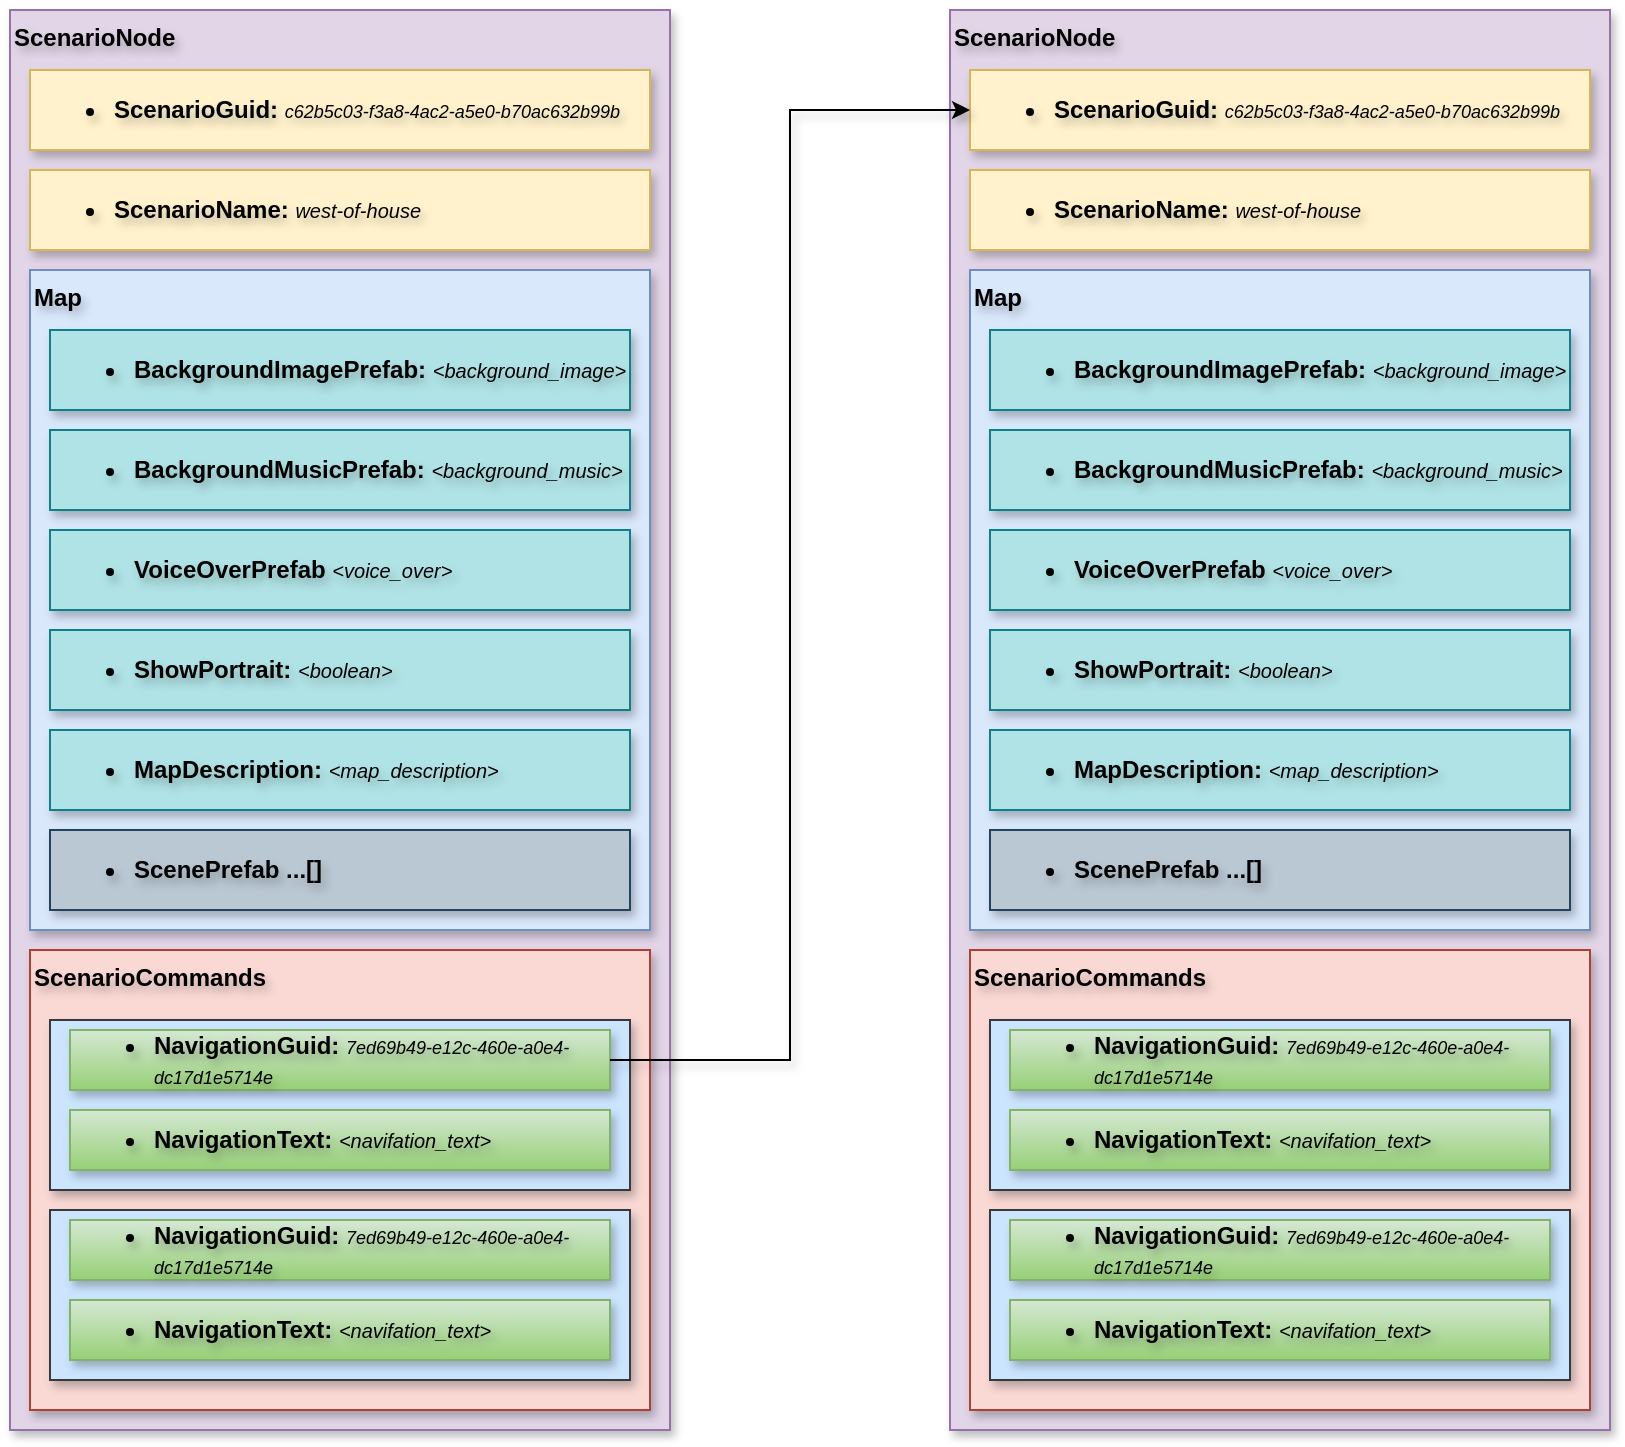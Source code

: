 <mxfile version="26.1.1">
  <diagram id="C5RBs43oDa-KdzZeNtuy" name="Page-1">
    <mxGraphModel dx="1366" dy="982" grid="1" gridSize="10" guides="1" tooltips="1" connect="1" arrows="1" fold="1" page="1" pageScale="1" pageWidth="827" pageHeight="1169" math="0" shadow="0">
      <root>
        <mxCell id="WIyWlLk6GJQsqaUBKTNV-0" />
        <mxCell id="WIyWlLk6GJQsqaUBKTNV-1" parent="WIyWlLk6GJQsqaUBKTNV-0" />
        <mxCell id="0g_71RgqN2uWxOdEB8ib-0" value="ScenarioNode" style="rounded=0;whiteSpace=wrap;html=1;shadow=1;fillColor=#e1d5e7;strokeColor=#9673a6;verticalAlign=top;align=left;fontStyle=1;textShadow=1;" vertex="1" parent="WIyWlLk6GJQsqaUBKTNV-1">
          <mxGeometry x="40" y="80" width="330" height="710" as="geometry" />
        </mxCell>
        <mxCell id="0g_71RgqN2uWxOdEB8ib-8" value="&lt;ul&gt;&lt;li&gt;&lt;b&gt;ScenarioGuid:&amp;nbsp;&lt;/b&gt;&lt;i&gt;&lt;font style=&quot;font-size: 9px;&quot;&gt;c62b5c03-f3a8-4ac2-a5e0-b70ac632b99b&lt;/font&gt;&lt;/i&gt;&lt;/li&gt;&lt;/ul&gt;" style="rounded=0;whiteSpace=wrap;html=1;shadow=1;fillColor=#fff2cc;strokeColor=#d6b656;textShadow=1;align=left;" vertex="1" parent="WIyWlLk6GJQsqaUBKTNV-1">
          <mxGeometry x="50" y="110" width="310" height="40" as="geometry" />
        </mxCell>
        <mxCell id="0g_71RgqN2uWxOdEB8ib-10" value="&lt;ul&gt;&lt;li&gt;&lt;b&gt;ScenarioName: &lt;/b&gt;&lt;font style=&quot;&quot; size=&quot;1&quot;&gt;&lt;i style=&quot;&quot;&gt;west-of-house&lt;/i&gt;&lt;/font&gt;&lt;/li&gt;&lt;/ul&gt;" style="rounded=0;whiteSpace=wrap;html=1;shadow=1;fillColor=#fff2cc;strokeColor=#d6b656;textShadow=1;align=left;" vertex="1" parent="WIyWlLk6GJQsqaUBKTNV-1">
          <mxGeometry x="50" y="160" width="310" height="40" as="geometry" />
        </mxCell>
        <mxCell id="0g_71RgqN2uWxOdEB8ib-11" value="Map" style="rounded=0;whiteSpace=wrap;html=1;fontStyle=1;textShadow=1;verticalAlign=top;align=left;shadow=1;fillColor=#dae8fc;strokeColor=#6c8ebf;" vertex="1" parent="WIyWlLk6GJQsqaUBKTNV-1">
          <mxGeometry x="50" y="210" width="310" height="330" as="geometry" />
        </mxCell>
        <mxCell id="0g_71RgqN2uWxOdEB8ib-12" value="&lt;ul&gt;&lt;li&gt;BackgroundImagePrefab: &lt;span style=&quot;font-weight: normal;&quot;&gt;&lt;font style=&quot;font-size: 10px;&quot;&gt;&lt;i&gt;&amp;lt;background_image&amp;gt;&lt;/i&gt;&lt;/font&gt;&lt;/span&gt;&lt;/li&gt;&lt;/ul&gt;" style="rounded=0;whiteSpace=wrap;html=1;shadow=1;fillColor=#b0e3e6;strokeColor=#0e8088;fontStyle=1;textShadow=1;align=left;" vertex="1" parent="WIyWlLk6GJQsqaUBKTNV-1">
          <mxGeometry x="60" y="240" width="290" height="40" as="geometry" />
        </mxCell>
        <mxCell id="0g_71RgqN2uWxOdEB8ib-13" value="&lt;ul&gt;&lt;li&gt;BackgroundMusicPrefab: &lt;span style=&quot;font-weight: normal;&quot;&gt;&lt;font style=&quot;font-size: 10px;&quot;&gt;&lt;i&gt;&amp;lt;background_music&amp;gt;&lt;/i&gt;&lt;/font&gt;&lt;/span&gt;&lt;/li&gt;&lt;/ul&gt;" style="rounded=0;whiteSpace=wrap;html=1;shadow=1;fillColor=#b0e3e6;strokeColor=#0e8088;fontStyle=1;textShadow=1;align=left;" vertex="1" parent="WIyWlLk6GJQsqaUBKTNV-1">
          <mxGeometry x="60" y="290" width="290" height="40" as="geometry" />
        </mxCell>
        <mxCell id="0g_71RgqN2uWxOdEB8ib-14" value="&lt;ul&gt;&lt;li&gt;VoiceOverPrefab&amp;nbsp;&lt;span style=&quot;font-weight: normal;&quot;&gt;&lt;font style=&quot;font-size: 10px;&quot;&gt;&lt;i&gt;&amp;lt;voice_over&amp;gt;&lt;/i&gt;&lt;/font&gt;&lt;/span&gt;&lt;/li&gt;&lt;/ul&gt;" style="rounded=0;whiteSpace=wrap;html=1;shadow=1;fillColor=#b0e3e6;strokeColor=#0e8088;fontStyle=1;textShadow=1;align=left;" vertex="1" parent="WIyWlLk6GJQsqaUBKTNV-1">
          <mxGeometry x="60" y="340" width="290" height="40" as="geometry" />
        </mxCell>
        <mxCell id="0g_71RgqN2uWxOdEB8ib-15" value="&lt;ul&gt;&lt;li&gt;ShowPortrait: &lt;span style=&quot;font-weight: normal;&quot;&gt;&lt;font style=&quot;font-size: 10px;&quot;&gt;&lt;i&gt;&amp;lt;boolean&amp;gt;&lt;/i&gt;&lt;/font&gt;&lt;/span&gt;&lt;/li&gt;&lt;/ul&gt;" style="rounded=0;whiteSpace=wrap;html=1;shadow=1;fillColor=#b0e3e6;strokeColor=#0e8088;fontStyle=1;textShadow=1;align=left;" vertex="1" parent="WIyWlLk6GJQsqaUBKTNV-1">
          <mxGeometry x="60" y="390" width="290" height="40" as="geometry" />
        </mxCell>
        <mxCell id="0g_71RgqN2uWxOdEB8ib-16" value="&lt;ul&gt;&lt;li&gt;MapDescription: &lt;span style=&quot;font-weight: normal;&quot;&gt;&lt;font style=&quot;font-size: 10px;&quot;&gt;&lt;i&gt;&amp;lt;map_description&amp;gt;&lt;/i&gt;&lt;/font&gt;&lt;/span&gt;&lt;/li&gt;&lt;/ul&gt;" style="rounded=0;whiteSpace=wrap;html=1;shadow=1;fillColor=#b0e3e6;strokeColor=#0e8088;fontStyle=1;textShadow=1;align=left;" vertex="1" parent="WIyWlLk6GJQsqaUBKTNV-1">
          <mxGeometry x="60" y="440" width="290" height="40" as="geometry" />
        </mxCell>
        <mxCell id="0g_71RgqN2uWxOdEB8ib-17" value="&lt;ul&gt;&lt;li&gt;ScenePrefab ...[]&lt;/li&gt;&lt;/ul&gt;" style="rounded=0;whiteSpace=wrap;html=1;shadow=1;fillColor=#bac8d3;strokeColor=#23445d;fontStyle=1;textShadow=1;align=left;" vertex="1" parent="WIyWlLk6GJQsqaUBKTNV-1">
          <mxGeometry x="60" y="490" width="290" height="40" as="geometry" />
        </mxCell>
        <mxCell id="0g_71RgqN2uWxOdEB8ib-18" value="ScenarioCommands" style="rounded=0;whiteSpace=wrap;html=1;shadow=1;fillColor=#fad9d5;strokeColor=#ae4132;fontStyle=1;verticalAlign=top;textShadow=1;align=left;" vertex="1" parent="WIyWlLk6GJQsqaUBKTNV-1">
          <mxGeometry x="50" y="550" width="310" height="230" as="geometry" />
        </mxCell>
        <mxCell id="0g_71RgqN2uWxOdEB8ib-20" value="" style="rounded=0;whiteSpace=wrap;html=1;textShadow=1;fillColor=#cce5ff;strokeColor=#36393d;shadow=1;" vertex="1" parent="WIyWlLk6GJQsqaUBKTNV-1">
          <mxGeometry x="60" y="585" width="290" height="85" as="geometry" />
        </mxCell>
        <mxCell id="0g_71RgqN2uWxOdEB8ib-21" value="&lt;div style=&quot;&quot;&gt;&lt;ul&gt;&lt;li&gt;&lt;b style=&quot;background-color: transparent; color: light-dark(rgb(0, 0, 0), rgb(255, 255, 255));&quot;&gt;NavigationGuid:&lt;/b&gt;&lt;span style=&quot;background-color: transparent; color: light-dark(rgb(0, 0, 0), rgb(255, 255, 255));&quot;&gt;&amp;nbsp;&lt;/span&gt;&lt;i style=&quot;background-color: transparent; color: light-dark(rgb(0, 0, 0), rgb(255, 255, 255));&quot;&gt;&lt;font style=&quot;font-size: 9px;&quot;&gt;7ed69b49-e12c-460e-a0e4-dc17d1e5714e&lt;/font&gt;&lt;/i&gt;&lt;/li&gt;&lt;/ul&gt;&lt;/div&gt;" style="rounded=0;whiteSpace=wrap;html=1;shadow=1;fillColor=#d5e8d4;strokeColor=#82b366;gradientColor=#97d077;align=left;textShadow=1;" vertex="1" parent="WIyWlLk6GJQsqaUBKTNV-1">
          <mxGeometry x="70" y="590" width="270" height="30" as="geometry" />
        </mxCell>
        <mxCell id="0g_71RgqN2uWxOdEB8ib-22" value="&lt;div style=&quot;&quot;&gt;&lt;ul&gt;&lt;li style=&quot;&quot;&gt;&lt;b style=&quot;background-color: transparent; color: light-dark(rgb(0, 0, 0), rgb(255, 255, 255));&quot;&gt;NavigationText:&lt;/b&gt;&lt;span style=&quot;background-color: transparent; color: light-dark(rgb(0, 0, 0), rgb(255, 255, 255));&quot;&gt;&amp;nbsp;&lt;font size=&quot;1&quot;&gt;&lt;i&gt;&amp;lt;navifation_text&amp;gt;&lt;/i&gt;&lt;/font&gt;&lt;/span&gt;&lt;/li&gt;&lt;/ul&gt;&lt;/div&gt;" style="rounded=0;whiteSpace=wrap;html=1;shadow=1;fillColor=#d5e8d4;strokeColor=#82b366;gradientColor=#97d077;align=left;textShadow=1;" vertex="1" parent="WIyWlLk6GJQsqaUBKTNV-1">
          <mxGeometry x="70" y="630" width="270" height="30" as="geometry" />
        </mxCell>
        <mxCell id="0g_71RgqN2uWxOdEB8ib-23" value="" style="rounded=0;whiteSpace=wrap;html=1;textShadow=1;fillColor=#cce5ff;strokeColor=#36393d;shadow=1;" vertex="1" parent="WIyWlLk6GJQsqaUBKTNV-1">
          <mxGeometry x="60" y="680" width="290" height="85" as="geometry" />
        </mxCell>
        <mxCell id="0g_71RgqN2uWxOdEB8ib-24" value="&lt;div style=&quot;&quot;&gt;&lt;ul&gt;&lt;li&gt;&lt;b style=&quot;background-color: transparent; color: light-dark(rgb(0, 0, 0), rgb(255, 255, 255));&quot;&gt;NavigationGuid:&lt;/b&gt;&lt;span style=&quot;background-color: transparent; color: light-dark(rgb(0, 0, 0), rgb(255, 255, 255));&quot;&gt;&amp;nbsp;&lt;/span&gt;&lt;i style=&quot;background-color: transparent; color: light-dark(rgb(0, 0, 0), rgb(255, 255, 255));&quot;&gt;&lt;font style=&quot;font-size: 9px;&quot;&gt;7ed69b49-e12c-460e-a0e4-dc17d1e5714e&lt;/font&gt;&lt;/i&gt;&lt;/li&gt;&lt;/ul&gt;&lt;/div&gt;" style="rounded=0;whiteSpace=wrap;html=1;shadow=1;fillColor=#d5e8d4;strokeColor=#82b366;gradientColor=#97d077;align=left;textShadow=1;" vertex="1" parent="WIyWlLk6GJQsqaUBKTNV-1">
          <mxGeometry x="70" y="685" width="270" height="30" as="geometry" />
        </mxCell>
        <mxCell id="0g_71RgqN2uWxOdEB8ib-25" value="&lt;div style=&quot;&quot;&gt;&lt;ul&gt;&lt;li style=&quot;&quot;&gt;&lt;b style=&quot;background-color: transparent; color: light-dark(rgb(0, 0, 0), rgb(255, 255, 255));&quot;&gt;NavigationText:&lt;/b&gt;&lt;span style=&quot;background-color: transparent; color: light-dark(rgb(0, 0, 0), rgb(255, 255, 255));&quot;&gt;&amp;nbsp;&lt;font size=&quot;1&quot;&gt;&lt;i&gt;&amp;lt;navifation_text&amp;gt;&lt;/i&gt;&lt;/font&gt;&lt;/span&gt;&lt;/li&gt;&lt;/ul&gt;&lt;/div&gt;" style="rounded=0;whiteSpace=wrap;html=1;shadow=1;fillColor=#d5e8d4;strokeColor=#82b366;gradientColor=#97d077;align=left;textShadow=1;" vertex="1" parent="WIyWlLk6GJQsqaUBKTNV-1">
          <mxGeometry x="70" y="725" width="270" height="30" as="geometry" />
        </mxCell>
        <mxCell id="0g_71RgqN2uWxOdEB8ib-26" value="ScenarioNode" style="rounded=0;whiteSpace=wrap;html=1;shadow=1;fillColor=#e1d5e7;strokeColor=#9673a6;verticalAlign=top;align=left;fontStyle=1;textShadow=1;" vertex="1" parent="WIyWlLk6GJQsqaUBKTNV-1">
          <mxGeometry x="510" y="80" width="330" height="710" as="geometry" />
        </mxCell>
        <mxCell id="0g_71RgqN2uWxOdEB8ib-27" value="&lt;ul&gt;&lt;li&gt;&lt;b&gt;ScenarioGuid:&amp;nbsp;&lt;/b&gt;&lt;i&gt;&lt;font style=&quot;font-size: 9px;&quot;&gt;c62b5c03-f3a8-4ac2-a5e0-b70ac632b99b&lt;/font&gt;&lt;/i&gt;&lt;/li&gt;&lt;/ul&gt;" style="rounded=0;whiteSpace=wrap;html=1;shadow=1;fillColor=#fff2cc;strokeColor=#d6b656;textShadow=1;align=left;" vertex="1" parent="WIyWlLk6GJQsqaUBKTNV-1">
          <mxGeometry x="520" y="110" width="310" height="40" as="geometry" />
        </mxCell>
        <mxCell id="0g_71RgqN2uWxOdEB8ib-28" value="&lt;ul&gt;&lt;li&gt;&lt;b&gt;ScenarioName: &lt;/b&gt;&lt;font style=&quot;&quot; size=&quot;1&quot;&gt;&lt;i style=&quot;&quot;&gt;west-of-house&lt;/i&gt;&lt;/font&gt;&lt;/li&gt;&lt;/ul&gt;" style="rounded=0;whiteSpace=wrap;html=1;shadow=1;fillColor=#fff2cc;strokeColor=#d6b656;textShadow=1;align=left;" vertex="1" parent="WIyWlLk6GJQsqaUBKTNV-1">
          <mxGeometry x="520" y="160" width="310" height="40" as="geometry" />
        </mxCell>
        <mxCell id="0g_71RgqN2uWxOdEB8ib-29" value="Map" style="rounded=0;whiteSpace=wrap;html=1;fontStyle=1;textShadow=1;verticalAlign=top;align=left;shadow=1;fillColor=#dae8fc;strokeColor=#6c8ebf;" vertex="1" parent="WIyWlLk6GJQsqaUBKTNV-1">
          <mxGeometry x="520" y="210" width="310" height="330" as="geometry" />
        </mxCell>
        <mxCell id="0g_71RgqN2uWxOdEB8ib-30" value="&lt;ul&gt;&lt;li&gt;BackgroundImagePrefab: &lt;span style=&quot;font-weight: normal;&quot;&gt;&lt;font style=&quot;font-size: 10px;&quot;&gt;&lt;i&gt;&amp;lt;background_image&amp;gt;&lt;/i&gt;&lt;/font&gt;&lt;/span&gt;&lt;/li&gt;&lt;/ul&gt;" style="rounded=0;whiteSpace=wrap;html=1;shadow=1;fillColor=#b0e3e6;strokeColor=#0e8088;fontStyle=1;textShadow=1;align=left;" vertex="1" parent="WIyWlLk6GJQsqaUBKTNV-1">
          <mxGeometry x="530" y="240" width="290" height="40" as="geometry" />
        </mxCell>
        <mxCell id="0g_71RgqN2uWxOdEB8ib-31" value="&lt;ul&gt;&lt;li&gt;BackgroundMusicPrefab: &lt;span style=&quot;font-weight: normal;&quot;&gt;&lt;font style=&quot;font-size: 10px;&quot;&gt;&lt;i&gt;&amp;lt;background_music&amp;gt;&lt;/i&gt;&lt;/font&gt;&lt;/span&gt;&lt;/li&gt;&lt;/ul&gt;" style="rounded=0;whiteSpace=wrap;html=1;shadow=1;fillColor=#b0e3e6;strokeColor=#0e8088;fontStyle=1;textShadow=1;align=left;" vertex="1" parent="WIyWlLk6GJQsqaUBKTNV-1">
          <mxGeometry x="530" y="290" width="290" height="40" as="geometry" />
        </mxCell>
        <mxCell id="0g_71RgqN2uWxOdEB8ib-32" value="&lt;ul&gt;&lt;li&gt;VoiceOverPrefab&amp;nbsp;&lt;span style=&quot;font-weight: normal;&quot;&gt;&lt;font style=&quot;font-size: 10px;&quot;&gt;&lt;i&gt;&amp;lt;voice_over&amp;gt;&lt;/i&gt;&lt;/font&gt;&lt;/span&gt;&lt;/li&gt;&lt;/ul&gt;" style="rounded=0;whiteSpace=wrap;html=1;shadow=1;fillColor=#b0e3e6;strokeColor=#0e8088;fontStyle=1;textShadow=1;align=left;" vertex="1" parent="WIyWlLk6GJQsqaUBKTNV-1">
          <mxGeometry x="530" y="340" width="290" height="40" as="geometry" />
        </mxCell>
        <mxCell id="0g_71RgqN2uWxOdEB8ib-33" value="&lt;ul&gt;&lt;li&gt;ShowPortrait: &lt;span style=&quot;font-weight: normal;&quot;&gt;&lt;font style=&quot;font-size: 10px;&quot;&gt;&lt;i&gt;&amp;lt;boolean&amp;gt;&lt;/i&gt;&lt;/font&gt;&lt;/span&gt;&lt;/li&gt;&lt;/ul&gt;" style="rounded=0;whiteSpace=wrap;html=1;shadow=1;fillColor=#b0e3e6;strokeColor=#0e8088;fontStyle=1;textShadow=1;align=left;" vertex="1" parent="WIyWlLk6GJQsqaUBKTNV-1">
          <mxGeometry x="530" y="390" width="290" height="40" as="geometry" />
        </mxCell>
        <mxCell id="0g_71RgqN2uWxOdEB8ib-34" value="&lt;ul&gt;&lt;li&gt;MapDescription: &lt;span style=&quot;font-weight: normal;&quot;&gt;&lt;font style=&quot;font-size: 10px;&quot;&gt;&lt;i&gt;&amp;lt;map_description&amp;gt;&lt;/i&gt;&lt;/font&gt;&lt;/span&gt;&lt;/li&gt;&lt;/ul&gt;" style="rounded=0;whiteSpace=wrap;html=1;shadow=1;fillColor=#b0e3e6;strokeColor=#0e8088;fontStyle=1;textShadow=1;align=left;" vertex="1" parent="WIyWlLk6GJQsqaUBKTNV-1">
          <mxGeometry x="530" y="440" width="290" height="40" as="geometry" />
        </mxCell>
        <mxCell id="0g_71RgqN2uWxOdEB8ib-35" value="&lt;ul&gt;&lt;li&gt;ScenePrefab ...[]&lt;/li&gt;&lt;/ul&gt;" style="rounded=0;whiteSpace=wrap;html=1;shadow=1;fillColor=#bac8d3;strokeColor=#23445d;fontStyle=1;textShadow=1;align=left;" vertex="1" parent="WIyWlLk6GJQsqaUBKTNV-1">
          <mxGeometry x="530" y="490" width="290" height="40" as="geometry" />
        </mxCell>
        <mxCell id="0g_71RgqN2uWxOdEB8ib-36" value="ScenarioCommands" style="rounded=0;whiteSpace=wrap;html=1;shadow=1;fillColor=#fad9d5;strokeColor=#ae4132;fontStyle=1;verticalAlign=top;textShadow=1;align=left;" vertex="1" parent="WIyWlLk6GJQsqaUBKTNV-1">
          <mxGeometry x="520" y="550" width="310" height="230" as="geometry" />
        </mxCell>
        <mxCell id="0g_71RgqN2uWxOdEB8ib-37" value="" style="rounded=0;whiteSpace=wrap;html=1;textShadow=1;fillColor=#cce5ff;strokeColor=#36393d;shadow=1;" vertex="1" parent="WIyWlLk6GJQsqaUBKTNV-1">
          <mxGeometry x="530" y="585" width="290" height="85" as="geometry" />
        </mxCell>
        <mxCell id="0g_71RgqN2uWxOdEB8ib-38" value="&lt;div style=&quot;&quot;&gt;&lt;ul&gt;&lt;li&gt;&lt;b style=&quot;background-color: transparent; color: light-dark(rgb(0, 0, 0), rgb(255, 255, 255));&quot;&gt;NavigationGuid:&lt;/b&gt;&lt;span style=&quot;background-color: transparent; color: light-dark(rgb(0, 0, 0), rgb(255, 255, 255));&quot;&gt;&amp;nbsp;&lt;/span&gt;&lt;i style=&quot;background-color: transparent; color: light-dark(rgb(0, 0, 0), rgb(255, 255, 255));&quot;&gt;&lt;font style=&quot;font-size: 9px;&quot;&gt;7ed69b49-e12c-460e-a0e4-dc17d1e5714e&lt;/font&gt;&lt;/i&gt;&lt;/li&gt;&lt;/ul&gt;&lt;/div&gt;" style="rounded=0;whiteSpace=wrap;html=1;shadow=1;fillColor=#d5e8d4;strokeColor=#82b366;gradientColor=#97d077;align=left;textShadow=1;" vertex="1" parent="WIyWlLk6GJQsqaUBKTNV-1">
          <mxGeometry x="540" y="590" width="270" height="30" as="geometry" />
        </mxCell>
        <mxCell id="0g_71RgqN2uWxOdEB8ib-39" value="&lt;div style=&quot;&quot;&gt;&lt;ul&gt;&lt;li style=&quot;&quot;&gt;&lt;b style=&quot;background-color: transparent; color: light-dark(rgb(0, 0, 0), rgb(255, 255, 255));&quot;&gt;NavigationText:&lt;/b&gt;&lt;span style=&quot;background-color: transparent; color: light-dark(rgb(0, 0, 0), rgb(255, 255, 255));&quot;&gt;&amp;nbsp;&lt;font size=&quot;1&quot;&gt;&lt;i&gt;&amp;lt;navifation_text&amp;gt;&lt;/i&gt;&lt;/font&gt;&lt;/span&gt;&lt;/li&gt;&lt;/ul&gt;&lt;/div&gt;" style="rounded=0;whiteSpace=wrap;html=1;shadow=1;fillColor=#d5e8d4;strokeColor=#82b366;gradientColor=#97d077;align=left;textShadow=1;" vertex="1" parent="WIyWlLk6GJQsqaUBKTNV-1">
          <mxGeometry x="540" y="630" width="270" height="30" as="geometry" />
        </mxCell>
        <mxCell id="0g_71RgqN2uWxOdEB8ib-40" value="" style="rounded=0;whiteSpace=wrap;html=1;textShadow=1;fillColor=#cce5ff;strokeColor=#36393d;shadow=1;" vertex="1" parent="WIyWlLk6GJQsqaUBKTNV-1">
          <mxGeometry x="530" y="680" width="290" height="85" as="geometry" />
        </mxCell>
        <mxCell id="0g_71RgqN2uWxOdEB8ib-41" value="&lt;div style=&quot;&quot;&gt;&lt;ul&gt;&lt;li&gt;&lt;b style=&quot;background-color: transparent; color: light-dark(rgb(0, 0, 0), rgb(255, 255, 255));&quot;&gt;NavigationGuid:&lt;/b&gt;&lt;span style=&quot;background-color: transparent; color: light-dark(rgb(0, 0, 0), rgb(255, 255, 255));&quot;&gt;&amp;nbsp;&lt;/span&gt;&lt;i style=&quot;background-color: transparent; color: light-dark(rgb(0, 0, 0), rgb(255, 255, 255));&quot;&gt;&lt;font style=&quot;font-size: 9px;&quot;&gt;7ed69b49-e12c-460e-a0e4-dc17d1e5714e&lt;/font&gt;&lt;/i&gt;&lt;/li&gt;&lt;/ul&gt;&lt;/div&gt;" style="rounded=0;whiteSpace=wrap;html=1;shadow=1;fillColor=#d5e8d4;strokeColor=#82b366;gradientColor=#97d077;align=left;textShadow=1;" vertex="1" parent="WIyWlLk6GJQsqaUBKTNV-1">
          <mxGeometry x="540" y="685" width="270" height="30" as="geometry" />
        </mxCell>
        <mxCell id="0g_71RgqN2uWxOdEB8ib-42" value="&lt;div style=&quot;&quot;&gt;&lt;ul&gt;&lt;li style=&quot;&quot;&gt;&lt;b style=&quot;background-color: transparent; color: light-dark(rgb(0, 0, 0), rgb(255, 255, 255));&quot;&gt;NavigationText:&lt;/b&gt;&lt;span style=&quot;background-color: transparent; color: light-dark(rgb(0, 0, 0), rgb(255, 255, 255));&quot;&gt;&amp;nbsp;&lt;font size=&quot;1&quot;&gt;&lt;i&gt;&amp;lt;navifation_text&amp;gt;&lt;/i&gt;&lt;/font&gt;&lt;/span&gt;&lt;/li&gt;&lt;/ul&gt;&lt;/div&gt;" style="rounded=0;whiteSpace=wrap;html=1;shadow=1;fillColor=#d5e8d4;strokeColor=#82b366;gradientColor=#97d077;align=left;textShadow=1;" vertex="1" parent="WIyWlLk6GJQsqaUBKTNV-1">
          <mxGeometry x="540" y="725" width="270" height="30" as="geometry" />
        </mxCell>
        <mxCell id="0g_71RgqN2uWxOdEB8ib-43" style="edgeStyle=orthogonalEdgeStyle;rounded=0;orthogonalLoop=1;jettySize=auto;html=1;entryX=0;entryY=0.5;entryDx=0;entryDy=0;shadow=1;" edge="1" parent="WIyWlLk6GJQsqaUBKTNV-1" source="0g_71RgqN2uWxOdEB8ib-21" target="0g_71RgqN2uWxOdEB8ib-27">
          <mxGeometry relative="1" as="geometry" />
        </mxCell>
      </root>
    </mxGraphModel>
  </diagram>
</mxfile>
